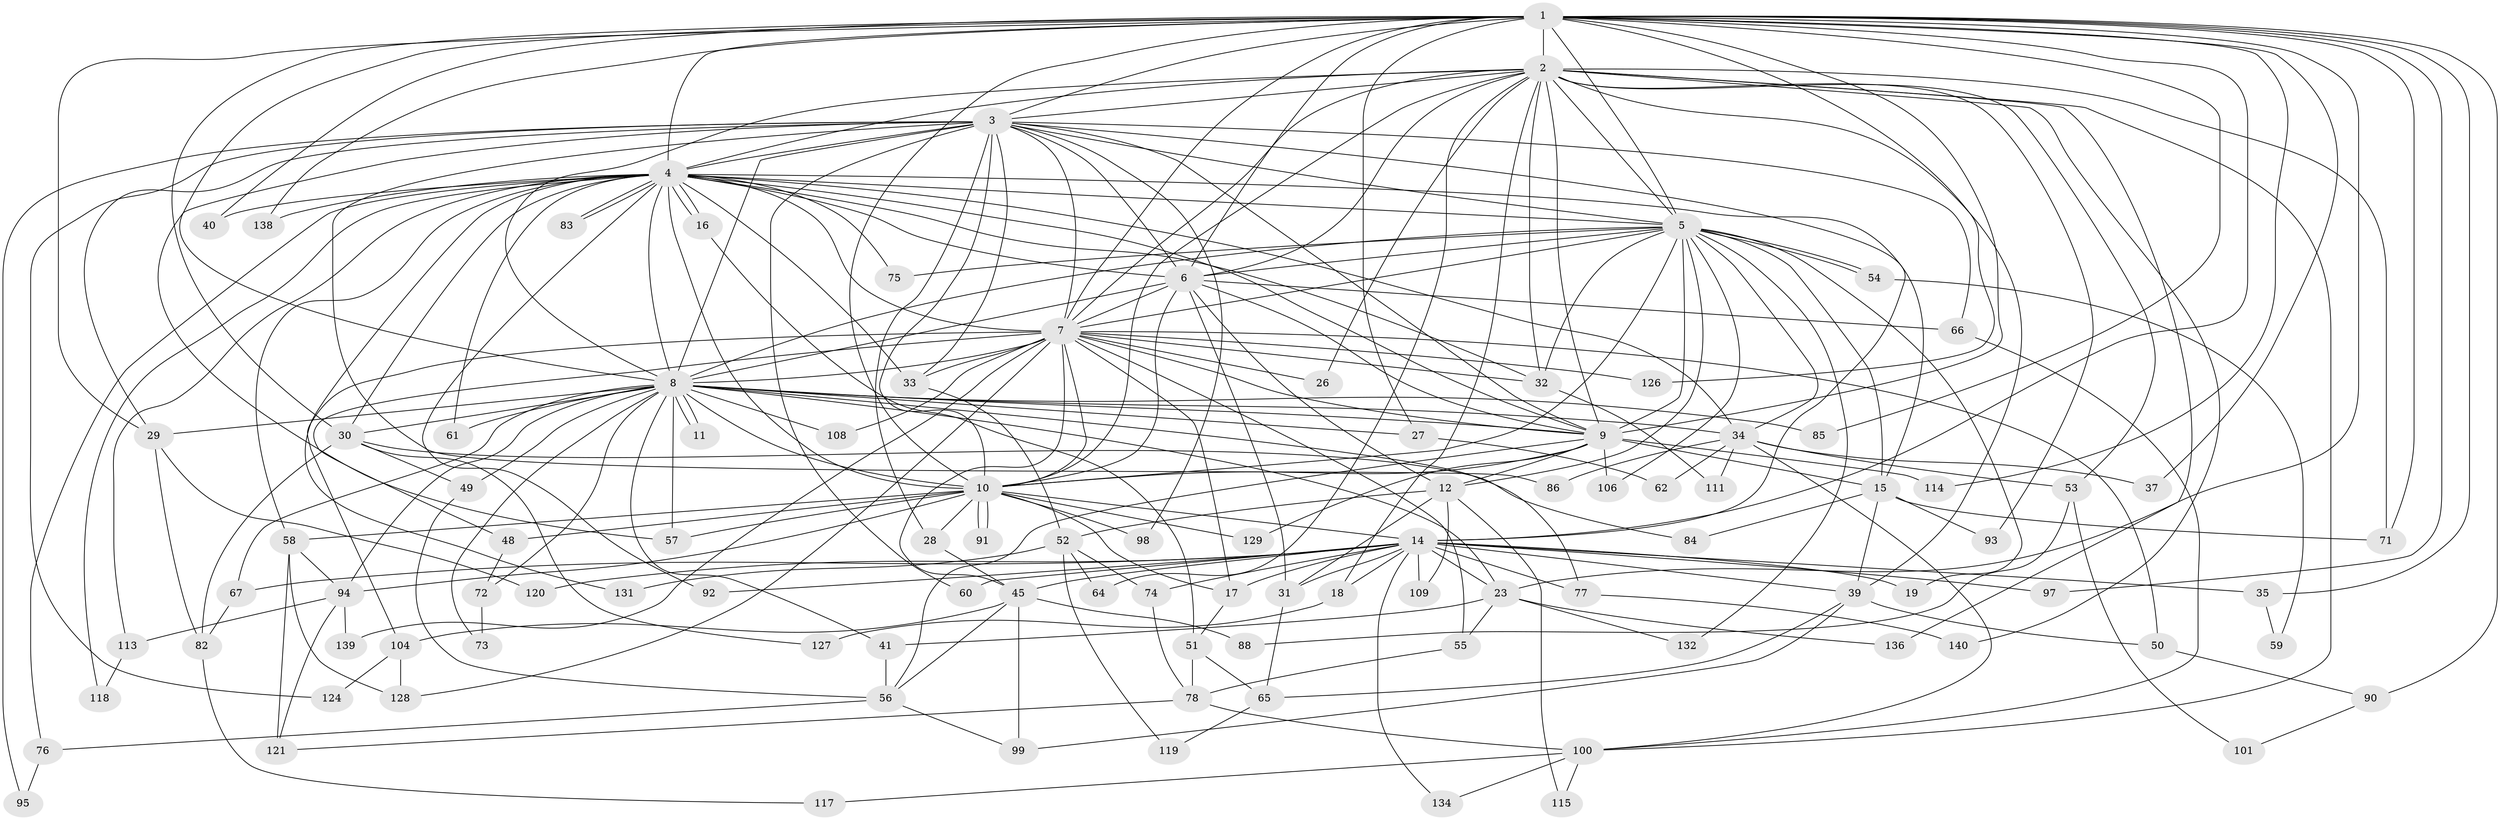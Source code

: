 // Generated by graph-tools (version 1.1) at 2025/23/03/03/25 07:23:39]
// undirected, 103 vertices, 258 edges
graph export_dot {
graph [start="1"]
  node [color=gray90,style=filled];
  1 [super="+20"];
  2 [super="+47"];
  3 [super="+13"];
  4 [super="+36"];
  5 [super="+21"];
  6 [super="+69"];
  7 [super="+80"];
  8 [super="+25"];
  9 [super="+22"];
  10 [super="+89"];
  11;
  12 [super="+44"];
  14 [super="+24"];
  15 [super="+42"];
  16;
  17 [super="+103"];
  18;
  19;
  23 [super="+96"];
  26;
  27;
  28 [super="+130"];
  29 [super="+46"];
  30 [super="+105"];
  31 [super="+43"];
  32 [super="+87"];
  33 [super="+125"];
  34 [super="+38"];
  35;
  37;
  39 [super="+123"];
  40;
  41 [super="+137"];
  45 [super="+70"];
  48;
  49 [super="+63"];
  50;
  51;
  52;
  53;
  54;
  55;
  56 [super="+79"];
  57 [super="+116"];
  58 [super="+133"];
  59;
  60;
  61;
  62;
  64;
  65 [super="+68"];
  66 [super="+110"];
  67;
  71 [super="+122"];
  72;
  73;
  74;
  75;
  76;
  77;
  78 [super="+81"];
  82 [super="+112"];
  83;
  84;
  85;
  86;
  88;
  90;
  91;
  92;
  93;
  94 [super="+107"];
  95;
  97;
  98;
  99;
  100 [super="+102"];
  101;
  104 [super="+135"];
  106;
  108;
  109;
  111;
  113;
  114;
  115;
  117;
  118;
  119;
  120;
  121;
  124;
  126;
  127;
  128;
  129;
  131;
  132;
  134;
  136;
  138;
  139;
  140;
  1 -- 2 [weight=2];
  1 -- 3;
  1 -- 4;
  1 -- 5;
  1 -- 6;
  1 -- 7;
  1 -- 8;
  1 -- 9;
  1 -- 10;
  1 -- 14;
  1 -- 23;
  1 -- 27;
  1 -- 37;
  1 -- 40;
  1 -- 71;
  1 -- 85;
  1 -- 90;
  1 -- 97;
  1 -- 114;
  1 -- 126;
  1 -- 138;
  1 -- 35;
  1 -- 30;
  1 -- 29;
  2 -- 3;
  2 -- 4;
  2 -- 5;
  2 -- 6;
  2 -- 7;
  2 -- 8;
  2 -- 9;
  2 -- 10;
  2 -- 18;
  2 -- 26;
  2 -- 64;
  2 -- 93;
  2 -- 100;
  2 -- 136;
  2 -- 140;
  2 -- 53;
  2 -- 39;
  2 -- 71;
  2 -- 32;
  3 -- 4;
  3 -- 5;
  3 -- 6;
  3 -- 7;
  3 -- 8;
  3 -- 9;
  3 -- 10 [weight=2];
  3 -- 28;
  3 -- 33;
  3 -- 57;
  3 -- 60;
  3 -- 66;
  3 -- 95;
  3 -- 98;
  3 -- 124;
  3 -- 14;
  3 -- 29;
  3 -- 86;
  4 -- 5;
  4 -- 6;
  4 -- 7;
  4 -- 8 [weight=2];
  4 -- 9 [weight=2];
  4 -- 10;
  4 -- 16;
  4 -- 16;
  4 -- 30;
  4 -- 33;
  4 -- 40;
  4 -- 61;
  4 -- 75;
  4 -- 76;
  4 -- 83;
  4 -- 83;
  4 -- 113;
  4 -- 118;
  4 -- 131;
  4 -- 138;
  4 -- 34;
  4 -- 32;
  4 -- 58;
  4 -- 92;
  4 -- 15;
  5 -- 6;
  5 -- 7;
  5 -- 8;
  5 -- 9;
  5 -- 10 [weight=2];
  5 -- 12;
  5 -- 15;
  5 -- 19;
  5 -- 32;
  5 -- 34;
  5 -- 54;
  5 -- 54;
  5 -- 75;
  5 -- 106;
  5 -- 132;
  6 -- 7 [weight=2];
  6 -- 8;
  6 -- 9;
  6 -- 10;
  6 -- 12;
  6 -- 31;
  6 -- 66;
  7 -- 8;
  7 -- 9;
  7 -- 10;
  7 -- 17;
  7 -- 26;
  7 -- 32;
  7 -- 45;
  7 -- 48;
  7 -- 50;
  7 -- 55;
  7 -- 104;
  7 -- 108;
  7 -- 126;
  7 -- 128;
  7 -- 139;
  7 -- 33;
  8 -- 9;
  8 -- 10 [weight=2];
  8 -- 11;
  8 -- 11;
  8 -- 27;
  8 -- 30;
  8 -- 34;
  8 -- 41;
  8 -- 49 [weight=2];
  8 -- 61;
  8 -- 67;
  8 -- 72;
  8 -- 77;
  8 -- 85;
  8 -- 23;
  8 -- 73;
  8 -- 108;
  8 -- 29;
  8 -- 57;
  8 -- 94;
  9 -- 10;
  9 -- 15;
  9 -- 106;
  9 -- 114;
  9 -- 129;
  9 -- 56;
  9 -- 12;
  10 -- 14;
  10 -- 28;
  10 -- 48;
  10 -- 58;
  10 -- 91;
  10 -- 91;
  10 -- 98;
  10 -- 129;
  10 -- 94;
  10 -- 17;
  10 -- 57;
  12 -- 52;
  12 -- 109;
  12 -- 115;
  12 -- 31;
  14 -- 17;
  14 -- 18;
  14 -- 19;
  14 -- 23;
  14 -- 35;
  14 -- 39;
  14 -- 60;
  14 -- 67;
  14 -- 74;
  14 -- 97;
  14 -- 109;
  14 -- 134;
  14 -- 77;
  14 -- 45;
  14 -- 120;
  14 -- 92;
  14 -- 31;
  15 -- 39;
  15 -- 71;
  15 -- 93;
  15 -- 84;
  16 -- 51;
  17 -- 51;
  18 -- 127;
  23 -- 41;
  23 -- 55;
  23 -- 136;
  23 -- 132;
  27 -- 62;
  28 -- 45;
  29 -- 120;
  29 -- 82;
  30 -- 49;
  30 -- 82;
  30 -- 84;
  30 -- 127;
  31 -- 65;
  32 -- 111;
  33 -- 52;
  34 -- 37;
  34 -- 53;
  34 -- 62;
  34 -- 86;
  34 -- 111;
  34 -- 100;
  35 -- 59;
  39 -- 50;
  39 -- 65;
  39 -- 99;
  41 -- 56 [weight=2];
  45 -- 88;
  45 -- 56;
  45 -- 99;
  45 -- 104;
  48 -- 72;
  49 -- 56;
  50 -- 90;
  51 -- 78;
  51 -- 65;
  52 -- 64;
  52 -- 74;
  52 -- 119;
  52 -- 131;
  53 -- 88;
  53 -- 101;
  54 -- 59;
  55 -- 78;
  56 -- 76;
  56 -- 99;
  58 -- 94;
  58 -- 128;
  58 -- 121;
  65 -- 119;
  66 -- 100;
  67 -- 82;
  72 -- 73;
  74 -- 78;
  76 -- 95;
  77 -- 140;
  78 -- 121;
  78 -- 100;
  82 -- 117;
  90 -- 101;
  94 -- 139;
  94 -- 113;
  94 -- 121;
  100 -- 115;
  100 -- 134;
  100 -- 117;
  104 -- 124;
  104 -- 128;
  113 -- 118;
}
